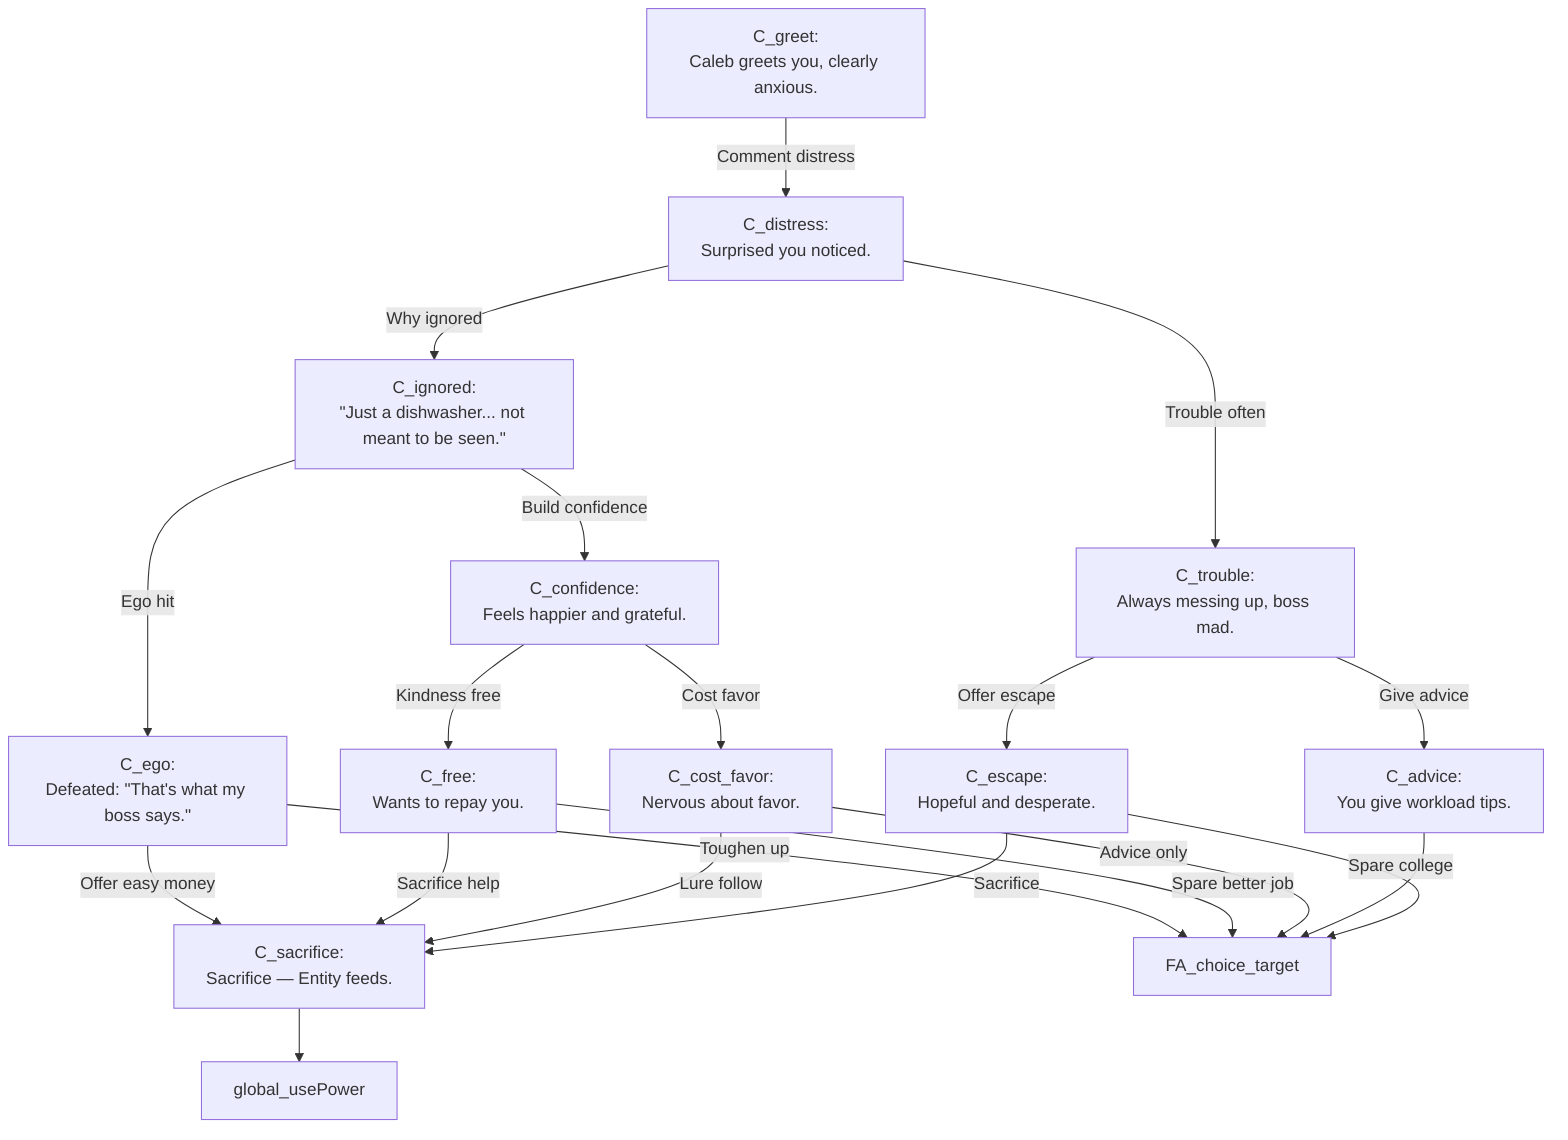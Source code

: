 flowchart TD
direction LR
C_greet["C_greet:<br/>Caleb greets you, clearly anxious."] -->|Comment distress| C_distress

%% Distress Path
C_distress["C_distress:<br/>Surprised you noticed."] -->|Trouble often| C_trouble
C_distress -->|Why ignored| C_ignored

C_trouble["C_trouble:<br/>Always messing up, boss mad."] -->|Offer escape| C_escape
C_trouble -->|Give advice| C_advice
C_escape["C_escape:<br/>Hopeful and desperate."] -->|Sacrifice| C_sacrifice
C_escape -->|Spare college| FA_choice_target
C_advice["C_advice:<br/>You give workload tips."] --> FA_choice_target


%% Ignored Path
C_ignored["C_ignored:<br/>&quot;Just a dishwasher... not meant to be seen.&quot;"] -->|Build confidence| C_confidence
C_ignored -->|Ego hit| C_ego

C_confidence["C_confidence:<br/>Feels happier and grateful."] -->|Cost favor| C_cost_favor
C_confidence -->|Kindness free| C_free

C_cost_favor["C_cost_favor:<br/>Nervous about favor."] -->|Lure follow| C_sacrifice
C_cost_favor -->|Advice only| FA_choice_target

C_free["C_free:<br/>Wants to repay you."] -->|Sacrifice help| C_sacrifice
C_free -->|Spare better job| FA_choice_target

C_ego["C_ego:<br/>Defeated: &quot;That's what my boss says.&quot;"] -->|Offer easy money| C_sacrifice
C_ego -->|Toughen up| FA_choice_target


C_sacrifice["C_sacrifice:<br/>Sacrifice — Entity feeds."] --> global_usePower